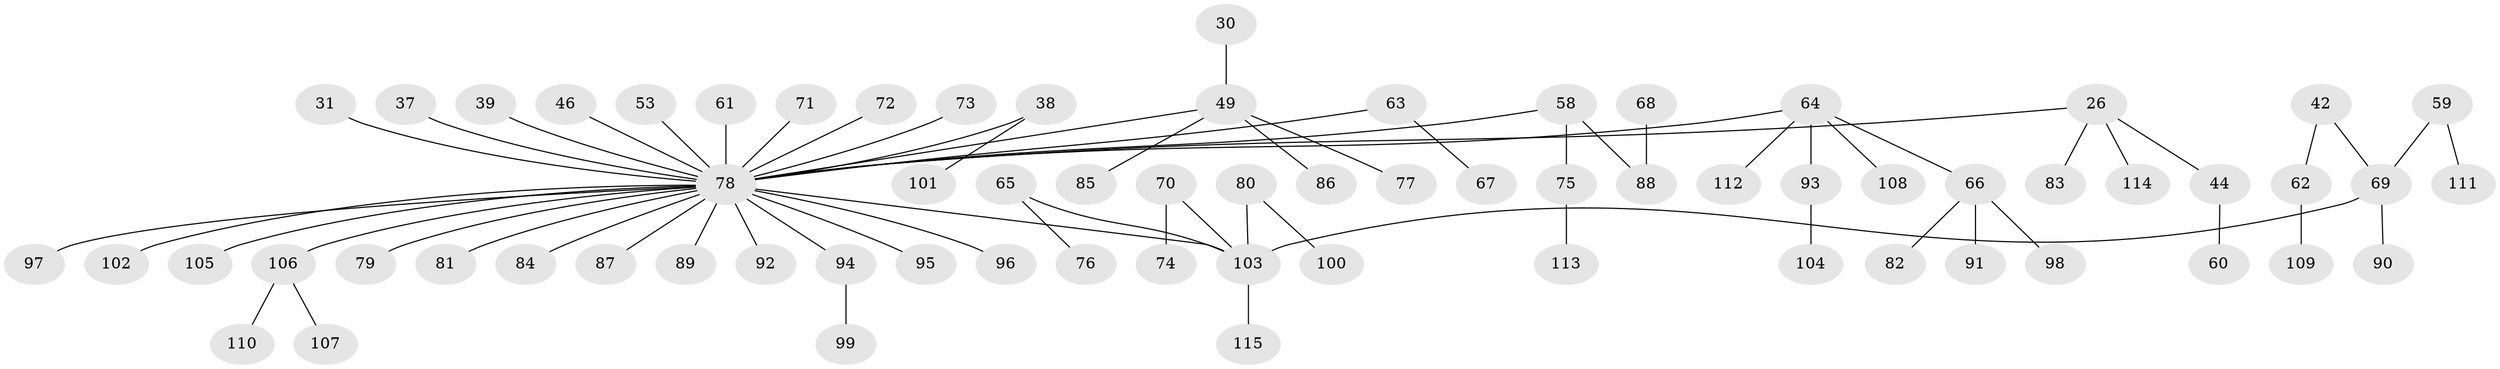 // original degree distribution, {7: 0.008695652173913044, 4: 0.0782608695652174, 5: 0.034782608695652174, 3: 0.14782608695652175, 2: 0.2608695652173913, 1: 0.46956521739130436}
// Generated by graph-tools (version 1.1) at 2025/57/03/04/25 21:57:10]
// undirected, 69 vertices, 68 edges
graph export_dot {
graph [start="1"]
  node [color=gray90,style=filled];
  26;
  30;
  31;
  37;
  38;
  39;
  42;
  44;
  46;
  49 [super="+17+19+25"];
  53;
  58 [super="+32+56"];
  59;
  60;
  61;
  62;
  63;
  64 [super="+36+55"];
  65 [super="+34"];
  66 [super="+47+43+50"];
  67;
  68;
  69 [super="+29"];
  70;
  71;
  72;
  73;
  74;
  75;
  76;
  77;
  78 [super="+15+45+27+22+24+51+48"];
  79;
  80;
  81;
  82;
  83;
  84;
  85;
  86;
  87;
  88 [super="+52"];
  89;
  90;
  91;
  92;
  93;
  94;
  95;
  96;
  97;
  98;
  99;
  100;
  101;
  102;
  103 [super="+33+40"];
  104;
  105;
  106 [super="+57"];
  107;
  108;
  109;
  110;
  111;
  112;
  113;
  114;
  115;
  26 -- 44;
  26 -- 83;
  26 -- 114;
  26 -- 78;
  30 -- 49;
  31 -- 78;
  37 -- 78;
  38 -- 101;
  38 -- 78;
  39 -- 78;
  42 -- 62;
  42 -- 69;
  44 -- 60;
  46 -- 78;
  49 -- 77;
  49 -- 86;
  49 -- 78;
  49 -- 85;
  53 -- 78;
  58 -- 75;
  58 -- 78;
  58 -- 88;
  59 -- 111;
  59 -- 69;
  61 -- 78;
  62 -- 109;
  63 -- 67;
  63 -- 78;
  64 -- 112;
  64 -- 93;
  64 -- 78;
  64 -- 66;
  64 -- 108;
  65 -- 76;
  65 -- 103;
  66 -- 91;
  66 -- 98;
  66 -- 82;
  68 -- 88;
  69 -- 90;
  69 -- 103;
  70 -- 74;
  70 -- 103;
  71 -- 78;
  72 -- 78;
  73 -- 78;
  75 -- 113;
  78 -- 79;
  78 -- 81;
  78 -- 84;
  78 -- 87;
  78 -- 94;
  78 -- 95;
  78 -- 102;
  78 -- 105;
  78 -- 96;
  78 -- 89;
  78 -- 97;
  78 -- 92;
  78 -- 103;
  78 -- 106;
  80 -- 100;
  80 -- 103;
  93 -- 104;
  94 -- 99;
  103 -- 115;
  106 -- 107;
  106 -- 110;
}
